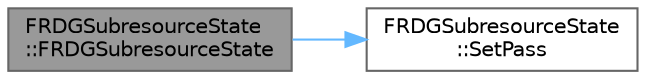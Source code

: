 digraph "FRDGSubresourceState::FRDGSubresourceState"
{
 // INTERACTIVE_SVG=YES
 // LATEX_PDF_SIZE
  bgcolor="transparent";
  edge [fontname=Helvetica,fontsize=10,labelfontname=Helvetica,labelfontsize=10];
  node [fontname=Helvetica,fontsize=10,shape=box,height=0.2,width=0.4];
  rankdir="LR";
  Node1 [id="Node000001",label="FRDGSubresourceState\l::FRDGSubresourceState",height=0.2,width=0.4,color="gray40", fillcolor="grey60", style="filled", fontcolor="black",tooltip=" "];
  Node1 -> Node2 [id="edge1_Node000001_Node000002",color="steelblue1",style="solid",tooltip=" "];
  Node2 [id="Node000002",label="FRDGSubresourceState\l::SetPass",height=0.2,width=0.4,color="grey40", fillcolor="white", style="filled",URL="$d1/dbf/structFRDGSubresourceState.html#a38d6172a0d771e554b28dd3378a82d29",tooltip="Initializes the first and last pass and the pipeline."];
}
